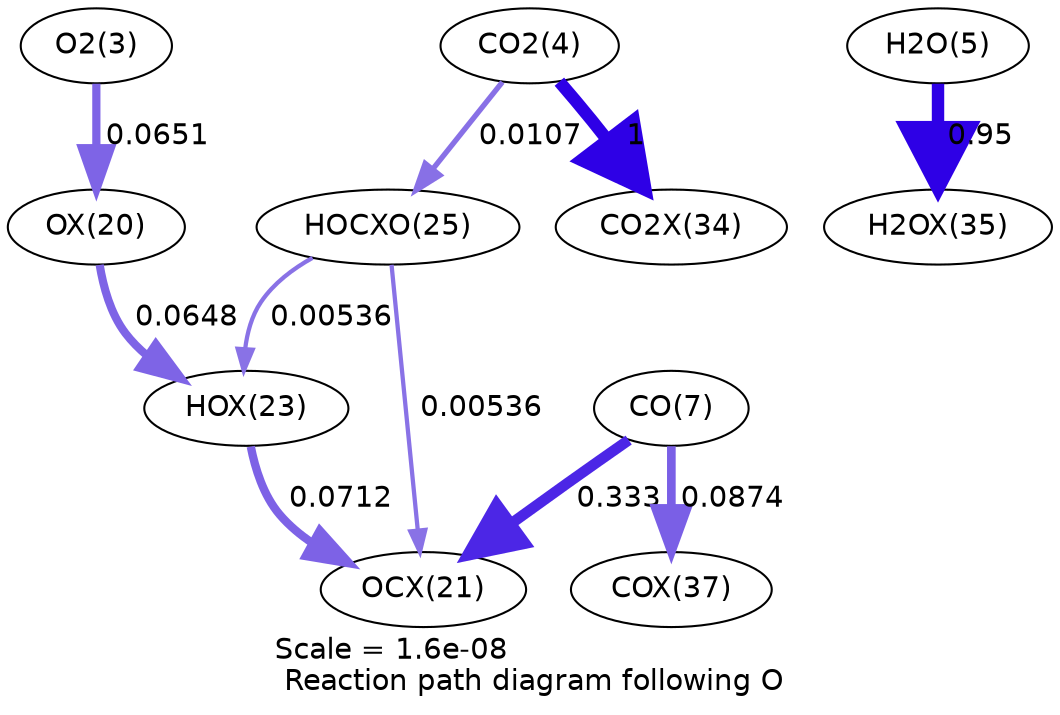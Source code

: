 digraph reaction_paths {
center=1;
s5 -> s23[fontname="Helvetica", penwidth=3.94, arrowsize=1.97, color="0.7, 0.565, 0.9"
, label=" 0.0651"];
s23 -> s26[fontname="Helvetica", penwidth=3.93, arrowsize=1.97, color="0.7, 0.565, 0.9"
, label=" 0.0648"];
s26 -> s24[fontname="Helvetica", penwidth=4, arrowsize=2, color="0.7, 0.571, 0.9"
, label=" 0.0712"];
s28 -> s26[fontname="Helvetica", penwidth=2.05, arrowsize=1.03, color="0.7, 0.505, 0.9"
, label=" 0.00536"];
s7 -> s33[fontname="Helvetica", penwidth=5.96, arrowsize=2.98, color="0.7, 1.45, 0.9"
, label=" 0.95"];
s9 -> s24[fontname="Helvetica", penwidth=5.17, arrowsize=2.58, color="0.7, 0.833, 0.9"
, label=" 0.333"];
s9 -> s35[fontname="Helvetica", penwidth=4.16, arrowsize=2.08, color="0.7, 0.587, 0.9"
, label=" 0.0874"];
s28 -> s24[fontname="Helvetica", penwidth=2.05, arrowsize=1.03, color="0.7, 0.505, 0.9"
, label=" 0.00536"];
s6 -> s28[fontname="Helvetica", penwidth=2.58, arrowsize=1.29, color="0.7, 0.511, 0.9"
, label=" 0.0107"];
s6 -> s32[fontname="Helvetica", penwidth=6, arrowsize=3, color="0.7, 1.5, 0.9"
, label=" 1"];
s5 [ fontname="Helvetica", label="O2(3)"];
s6 [ fontname="Helvetica", label="CO2(4)"];
s7 [ fontname="Helvetica", label="H2O(5)"];
s9 [ fontname="Helvetica", label="CO(7)"];
s23 [ fontname="Helvetica", label="OX(20)"];
s24 [ fontname="Helvetica", label="OCX(21)"];
s26 [ fontname="Helvetica", label="HOX(23)"];
s28 [ fontname="Helvetica", label="HOCXO(25)"];
s32 [ fontname="Helvetica", label="CO2X(34)"];
s33 [ fontname="Helvetica", label="H2OX(35)"];
s35 [ fontname="Helvetica", label="COX(37)"];
 label = "Scale = 1.6e-08\l Reaction path diagram following O";
 fontname = "Helvetica";
}
